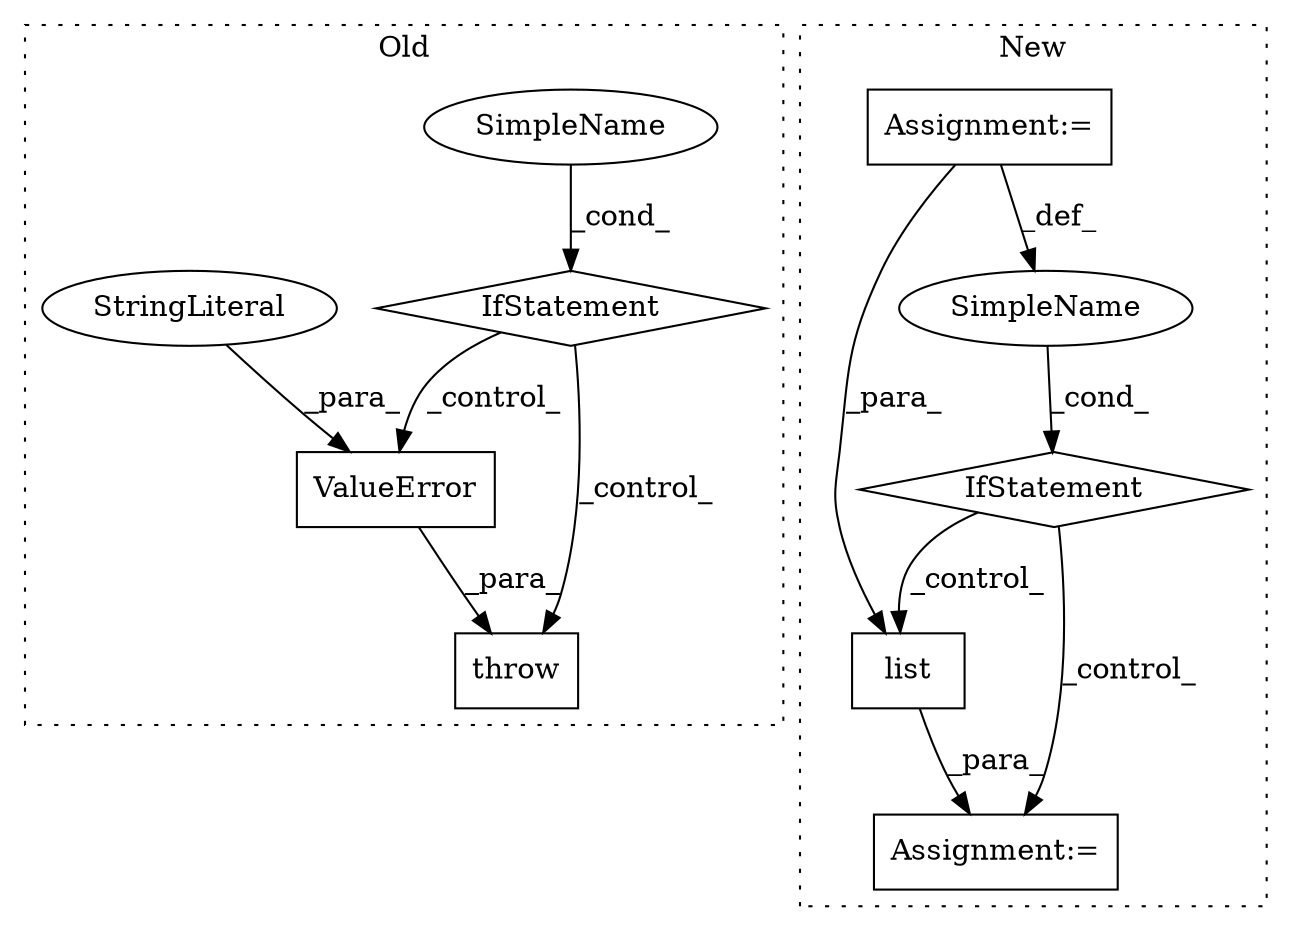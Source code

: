 digraph G {
subgraph cluster0 {
1 [label="throw" a="53" s="23263" l="6" shape="box"];
3 [label="IfStatement" a="25" s="23231,23253" l="4,2" shape="diamond"];
4 [label="SimpleName" a="42" s="" l="" shape="ellipse"];
5 [label="ValueError" a="32" s="23269,23333" l="11,1" shape="box"];
6 [label="StringLiteral" a="45" s="23280" l="53" shape="ellipse"];
label = "Old";
style="dotted";
}
subgraph cluster1 {
2 [label="list" a="32" s="22480,22504" l="5,1" shape="box"];
7 [label="Assignment:=" a="7" s="22479" l="1" shape="box"];
8 [label="SimpleName" a="42" s="" l="" shape="ellipse"];
9 [label="IfStatement" a="25" s="22411,22450" l="4,2" shape="diamond"];
10 [label="Assignment:=" a="7" s="22386" l="19" shape="box"];
label = "New";
style="dotted";
}
2 -> 7 [label="_para_"];
3 -> 1 [label="_control_"];
3 -> 5 [label="_control_"];
4 -> 3 [label="_cond_"];
5 -> 1 [label="_para_"];
6 -> 5 [label="_para_"];
8 -> 9 [label="_cond_"];
9 -> 2 [label="_control_"];
9 -> 7 [label="_control_"];
10 -> 8 [label="_def_"];
10 -> 2 [label="_para_"];
}